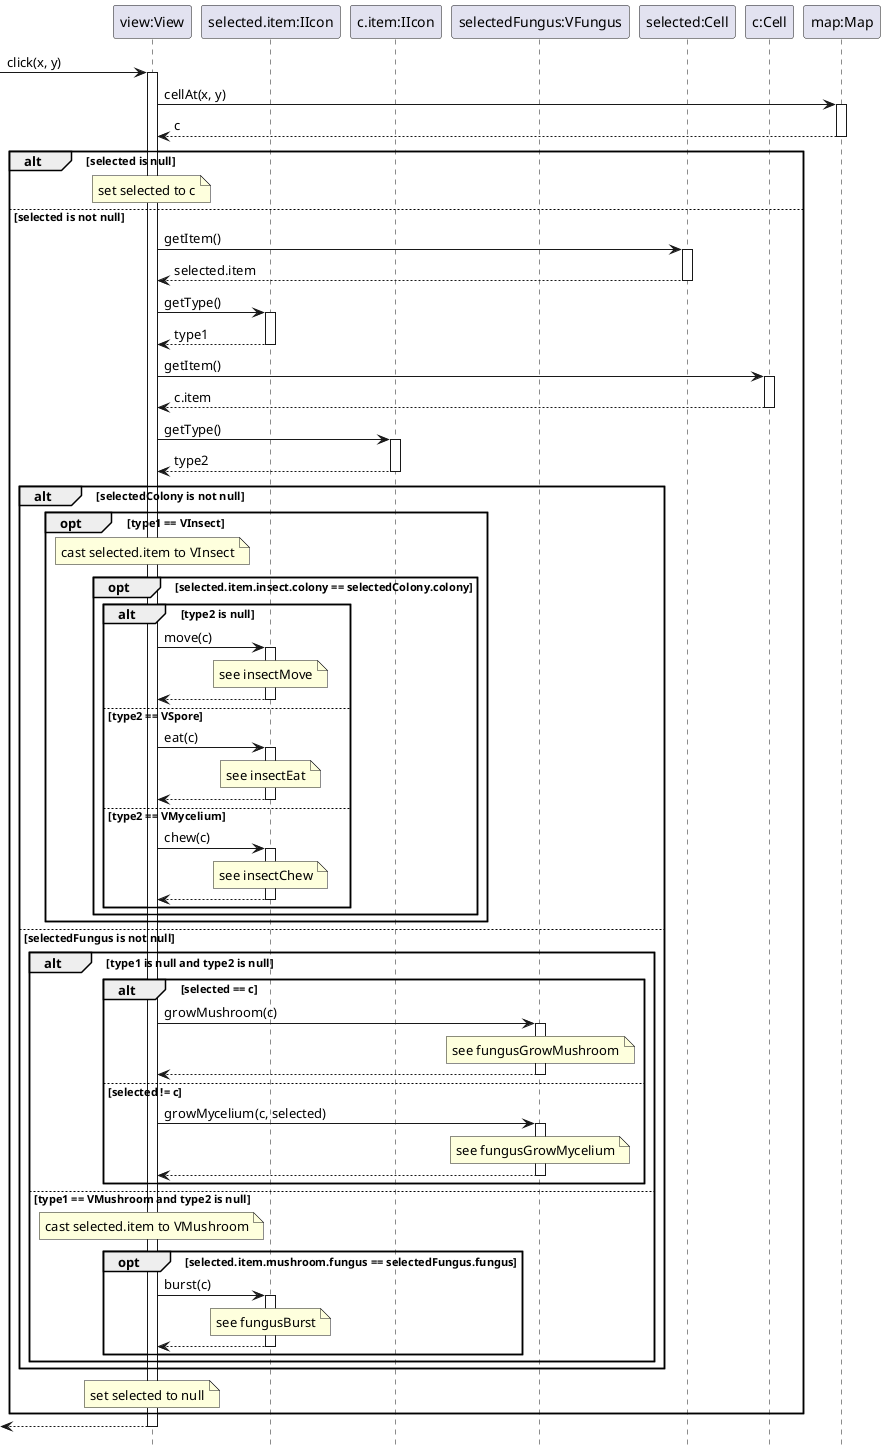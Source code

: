 @startuml click
hide footbox
participant "view:View" as view
participant "selected.item:IIcon" as selectedItem
participant "c.item:IIcon" as cItem
participant "selectedFungus:VFungus" as selectedFungus
participant "selected:Cell" as selected
participant "c:Cell" as c
participant "map:Map" as map


-> view : click(x, y)
activate view
view -> map : cellAt(x, y)
activate map
return c
alt selected is null
    note over view : set selected to c
else selected is not null
    view -> selected : getItem()
    activate selected
    return selected.item
    view -> selectedItem : getType()
    activate selectedItem
    return type1
    view -> c : getItem()
    activate c
    return c.item
    view -> cItem : getType()
    activate cItem
    return type2
    alt selectedColony is not null
        opt type1 == VInsect
            note over view : cast selected.item to VInsect 
            ' itt néhány hívást lespóroltam, de be lehet rakni ha muszáj
            opt selected.item.insect.colony == selectedColony.colony
                alt type2 is null
                    view -> selectedItem : move(c)
                    activate selectedItem
                    note over selectedItem : see insectMove
                    return
                else type2 == VSpore
                    view -> selectedItem : eat(c)
                    activate selectedItem
                    note over selectedItem : see insectEat
                    return
                else type2 == VMycelium
                    view -> selectedItem : chew(c)
                    activate selectedItem
                    note over selectedItem : see insectChew
                    return
                end
            end
        end
    else selectedFungus is not null
        alt type1 is null and type2 is null
            alt selected == c
                view -> selectedFungus : growMushroom(c)
                activate selectedFungus
                note over selectedFungus : see fungusGrowMushroom
                return
            else selected != c
                view -> selectedFungus : growMycelium(c, selected)
                activate selectedFungus
                note over selectedFungus : see fungusGrowMycelium
                return
            end
        else type1 == VMushroom and type2 is null
            note over view : cast selected.item to VMushroom
            opt selected.item.mushroom.fungus == selectedFungus.fungus
                view -> selectedItem : burst(c)
                activate selectedItem
                note over selectedItem : see fungusBurst
                return
            end
        end
    end
    note over view : set selected to null
end
return
@enduml